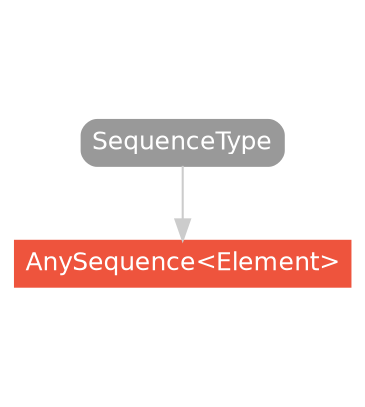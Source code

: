 strict digraph "AnySequence<Element> - Type Hierarchy - SwiftDoc.org" {
    pad="0.1,0.8"
    node [shape=box, style="filled,rounded", color="#999999", fillcolor="#999999", fontcolor=white, fontname=Helvetica, fontnames="Helvetica,sansserif", fontsize=12, margin="0.07,0.05", height="0.3"]
    edge [color="#cccccc"]
    "AnySequence<Element>" [URL="/type/AnySequence/", style="filled", fillcolor="#ee543d", color="#ee543d"]
    "SequenceType" [URL="/protocol/SequenceType/"]    "SequenceType" -> "AnySequence<Element>"
    subgraph Types {
        rank = max; "AnySequence<Element>";
    }
}
